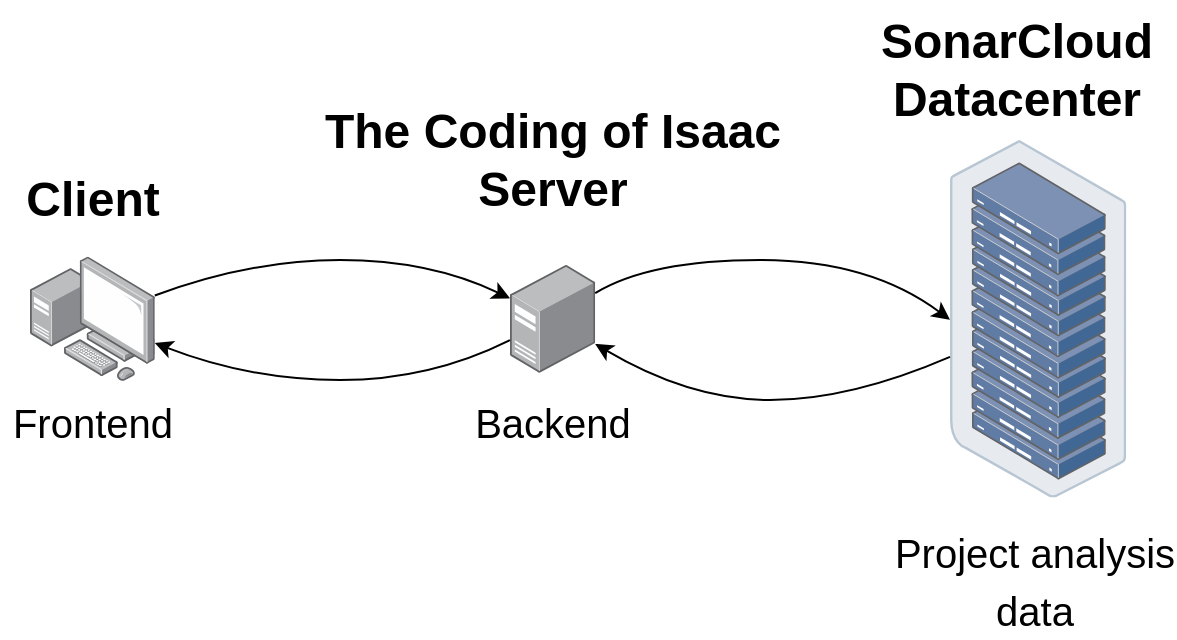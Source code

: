 <mxfile version="17.2.3" type="device"><diagram id="ggRcPa088V4Ogg-5hgaE" name="Page-1"><mxGraphModel dx="1127" dy="1087" grid="1" gridSize="10" guides="1" tooltips="1" connect="1" arrows="1" fold="1" page="1" pageScale="1" pageWidth="827" pageHeight="1169" math="0" shadow="0"><root><mxCell id="0"/><mxCell id="1" parent="0"/><mxCell id="v2mTgG5BixJeg2Vk8n8g-1" value="" style="points=[];aspect=fixed;html=1;align=center;shadow=0;dashed=0;image;image=img/lib/allied_telesis/storage/Datacenter_Server_Rack.svg;" vertex="1" parent="1"><mxGeometry x="550" y="220" width="88.2" height="178.8" as="geometry"/></mxCell><mxCell id="v2mTgG5BixJeg2Vk8n8g-2" value="" style="points=[];aspect=fixed;html=1;align=center;shadow=0;dashed=0;image;image=img/lib/allied_telesis/computer_and_terminals/Personal_Computer_with_Server.svg;" vertex="1" parent="1"><mxGeometry x="90" y="278.2" width="62.4" height="62.4" as="geometry"/></mxCell><mxCell id="v2mTgG5BixJeg2Vk8n8g-3" value="" style="points=[];aspect=fixed;html=1;align=center;shadow=0;dashed=0;image;image=img/lib/allied_telesis/computer_and_terminals/Server_Desktop.svg;" vertex="1" parent="1"><mxGeometry x="330" y="282.4" width="42.6" height="54" as="geometry"/></mxCell><mxCell id="v2mTgG5BixJeg2Vk8n8g-4" value="SonarCloud&lt;br&gt;Datacenter" style="text;strokeColor=none;fillColor=none;html=1;fontSize=24;fontStyle=1;verticalAlign=middle;align=center;" vertex="1" parent="1"><mxGeometry x="510" y="150" width="145.9" height="70" as="geometry"/></mxCell><mxCell id="v2mTgG5BixJeg2Vk8n8g-5" value="The Coding of Isaac&lt;br&gt;Server" style="text;strokeColor=none;fillColor=none;html=1;fontSize=24;fontStyle=1;verticalAlign=middle;align=center;" vertex="1" parent="1"><mxGeometry x="305.47" y="210" width="91.65" height="40" as="geometry"/></mxCell><mxCell id="v2mTgG5BixJeg2Vk8n8g-6" value="Client" style="text;strokeColor=none;fillColor=none;html=1;fontSize=24;fontStyle=1;verticalAlign=middle;align=center;" vertex="1" parent="1"><mxGeometry x="75.38" y="230" width="91.65" height="40" as="geometry"/></mxCell><mxCell id="v2mTgG5BixJeg2Vk8n8g-7" value="&lt;font style=&quot;font-weight: normal ; font-size: 20px&quot;&gt;Frontend&lt;/font&gt;" style="text;strokeColor=none;fillColor=none;html=1;fontSize=24;fontStyle=1;verticalAlign=middle;align=center;" vertex="1" parent="1"><mxGeometry x="75.38" y="340.6" width="91.65" height="40" as="geometry"/></mxCell><mxCell id="v2mTgG5BixJeg2Vk8n8g-8" value="&lt;font style=&quot;font-weight: normal ; font-size: 20px&quot;&gt;Backend&lt;/font&gt;" style="text;strokeColor=none;fillColor=none;html=1;fontSize=24;fontStyle=1;verticalAlign=middle;align=center;" vertex="1" parent="1"><mxGeometry x="305.47" y="340.6" width="91.65" height="40" as="geometry"/></mxCell><mxCell id="v2mTgG5BixJeg2Vk8n8g-9" value="&lt;font style=&quot;font-weight: normal ; font-size: 20px&quot;&gt;Project analysis&lt;br&gt;data&lt;/font&gt;" style="text;strokeColor=none;fillColor=none;html=1;fontSize=24;fontStyle=1;verticalAlign=middle;align=center;" vertex="1" parent="1"><mxGeometry x="546.55" y="420" width="91.65" height="40" as="geometry"/></mxCell><mxCell id="v2mTgG5BixJeg2Vk8n8g-10" value="" style="curved=1;endArrow=classic;html=1;rounded=0;fontSize=20;entryX=0;entryY=0.503;entryDx=0;entryDy=0;entryPerimeter=0;" edge="1" parent="1" source="v2mTgG5BixJeg2Vk8n8g-3" target="v2mTgG5BixJeg2Vk8n8g-1"><mxGeometry width="50" height="50" relative="1" as="geometry"><mxPoint x="370" y="310" as="sourcePoint"/><mxPoint x="540" y="320" as="targetPoint"/><Array as="points"><mxPoint x="400" y="280"/><mxPoint x="510" y="280"/></Array></mxGeometry></mxCell><mxCell id="v2mTgG5BixJeg2Vk8n8g-11" value="" style="curved=1;endArrow=classic;html=1;rounded=0;fontSize=20;" edge="1" parent="1" source="v2mTgG5BixJeg2Vk8n8g-1" target="v2mTgG5BixJeg2Vk8n8g-3"><mxGeometry width="50" height="50" relative="1" as="geometry"><mxPoint x="550" y="334.355" as="sourcePoint"/><mxPoint x="372.6" y="340.604" as="targetPoint"/><Array as="points"><mxPoint x="500" y="350"/><mxPoint x="420" y="350"/></Array></mxGeometry></mxCell><mxCell id="v2mTgG5BixJeg2Vk8n8g-12" value="" style="curved=1;endArrow=classic;html=1;rounded=0;fontSize=20;" edge="1" parent="1" source="v2mTgG5BixJeg2Vk8n8g-3" target="v2mTgG5BixJeg2Vk8n8g-2"><mxGeometry width="50" height="50" relative="1" as="geometry"><mxPoint x="560" y="338.427" as="sourcePoint"/><mxPoint x="382.6" y="331.988" as="targetPoint"/><Array as="points"><mxPoint x="290" y="340"/><mxPoint x="200" y="340"/></Array></mxGeometry></mxCell><mxCell id="v2mTgG5BixJeg2Vk8n8g-13" value="" style="curved=1;endArrow=classic;html=1;rounded=0;fontSize=20;" edge="1" parent="1" source="v2mTgG5BixJeg2Vk8n8g-2" target="v2mTgG5BixJeg2Vk8n8g-3"><mxGeometry width="50" height="50" relative="1" as="geometry"><mxPoint x="152.4" y="299.115" as="sourcePoint"/><mxPoint x="330" y="295.169" as="targetPoint"/><Array as="points"><mxPoint x="200" y="280"/><mxPoint x="290" y="280"/></Array></mxGeometry></mxCell></root></mxGraphModel></diagram></mxfile>